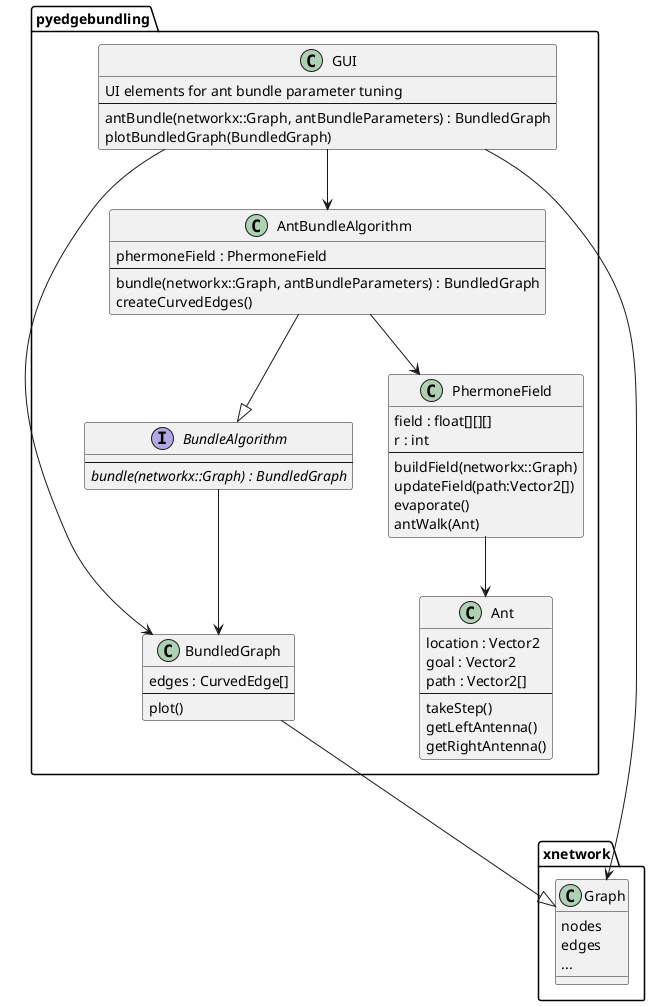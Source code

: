 @startuml

package xnetwork {
    class "Graph" as xgraph {
        nodes
        edges
        ...
    }
}

package "pyedgebundling" as ppeb {
    class "GUI" as gui {
        UI elements for ant bundle parameter tuning
        --
        antBundle(networkx::Graph, antBundleParameters) : BundledGraph
        plotBundledGraph(BundledGraph)
    }

    class "BundledGraph" as bg {
        edges : CurvedEdge[]
        --
        plot()
    }

    interface "BundleAlgorithm" as ba {
        --
        {abstract} bundle(networkx::Graph) : BundledGraph
    }

    class "AntBundleAlgorithm" as aba {
        phermoneField : PhermoneField
        --
        bundle(networkx::Graph, antBundleParameters) : BundledGraph
        createCurvedEdges()
    }

    class "PhermoneField" as pf {
        field : float[][][]
        r : int
        --
        buildField(networkx::Graph)
        updateField(path:Vector2[])
        evaporate()
        antWalk(Ant)
    }

    class Ant {
        location : Vector2
        goal : Vector2
        path : Vector2[]
        --
        takeStep()
        getLeftAntenna()
        getRightAntenna()
    }
}

gui --> aba

aba --|> ba
aba --> pf

pf --> Ant

gui --> bg
ba --> bg

gui ---> xgraph
bg ---|> xgraph


@enduml